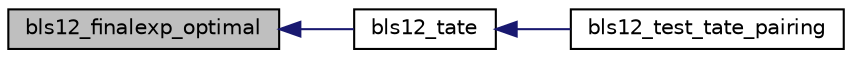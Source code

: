 digraph "bls12_finalexp_optimal"
{
  edge [fontname="Helvetica",fontsize="10",labelfontname="Helvetica",labelfontsize="10"];
  node [fontname="Helvetica",fontsize="10",shape=record];
  rankdir="LR";
  Node15 [label="bls12_finalexp_optimal",height=0.2,width=0.4,color="black", fillcolor="grey75", style="filled", fontcolor="black"];
  Node15 -> Node16 [dir="back",color="midnightblue",fontsize="10",style="solid",fontname="Helvetica"];
  Node16 [label="bls12_tate",height=0.2,width=0.4,color="black", fillcolor="white", style="filled",URL="$bls12__pairings_8h.html#a83edc7fcbac2490ab67a1e6f746bdd68"];
  Node16 -> Node17 [dir="back",color="midnightblue",fontsize="10",style="solid",fontname="Helvetica"];
  Node17 [label="bls12_test_tate_pairing",height=0.2,width=0.4,color="black", fillcolor="white", style="filled",URL="$bls12__test__pairings_8h.html#aab7376446062228691c95fa9ea45da9b"];
}
